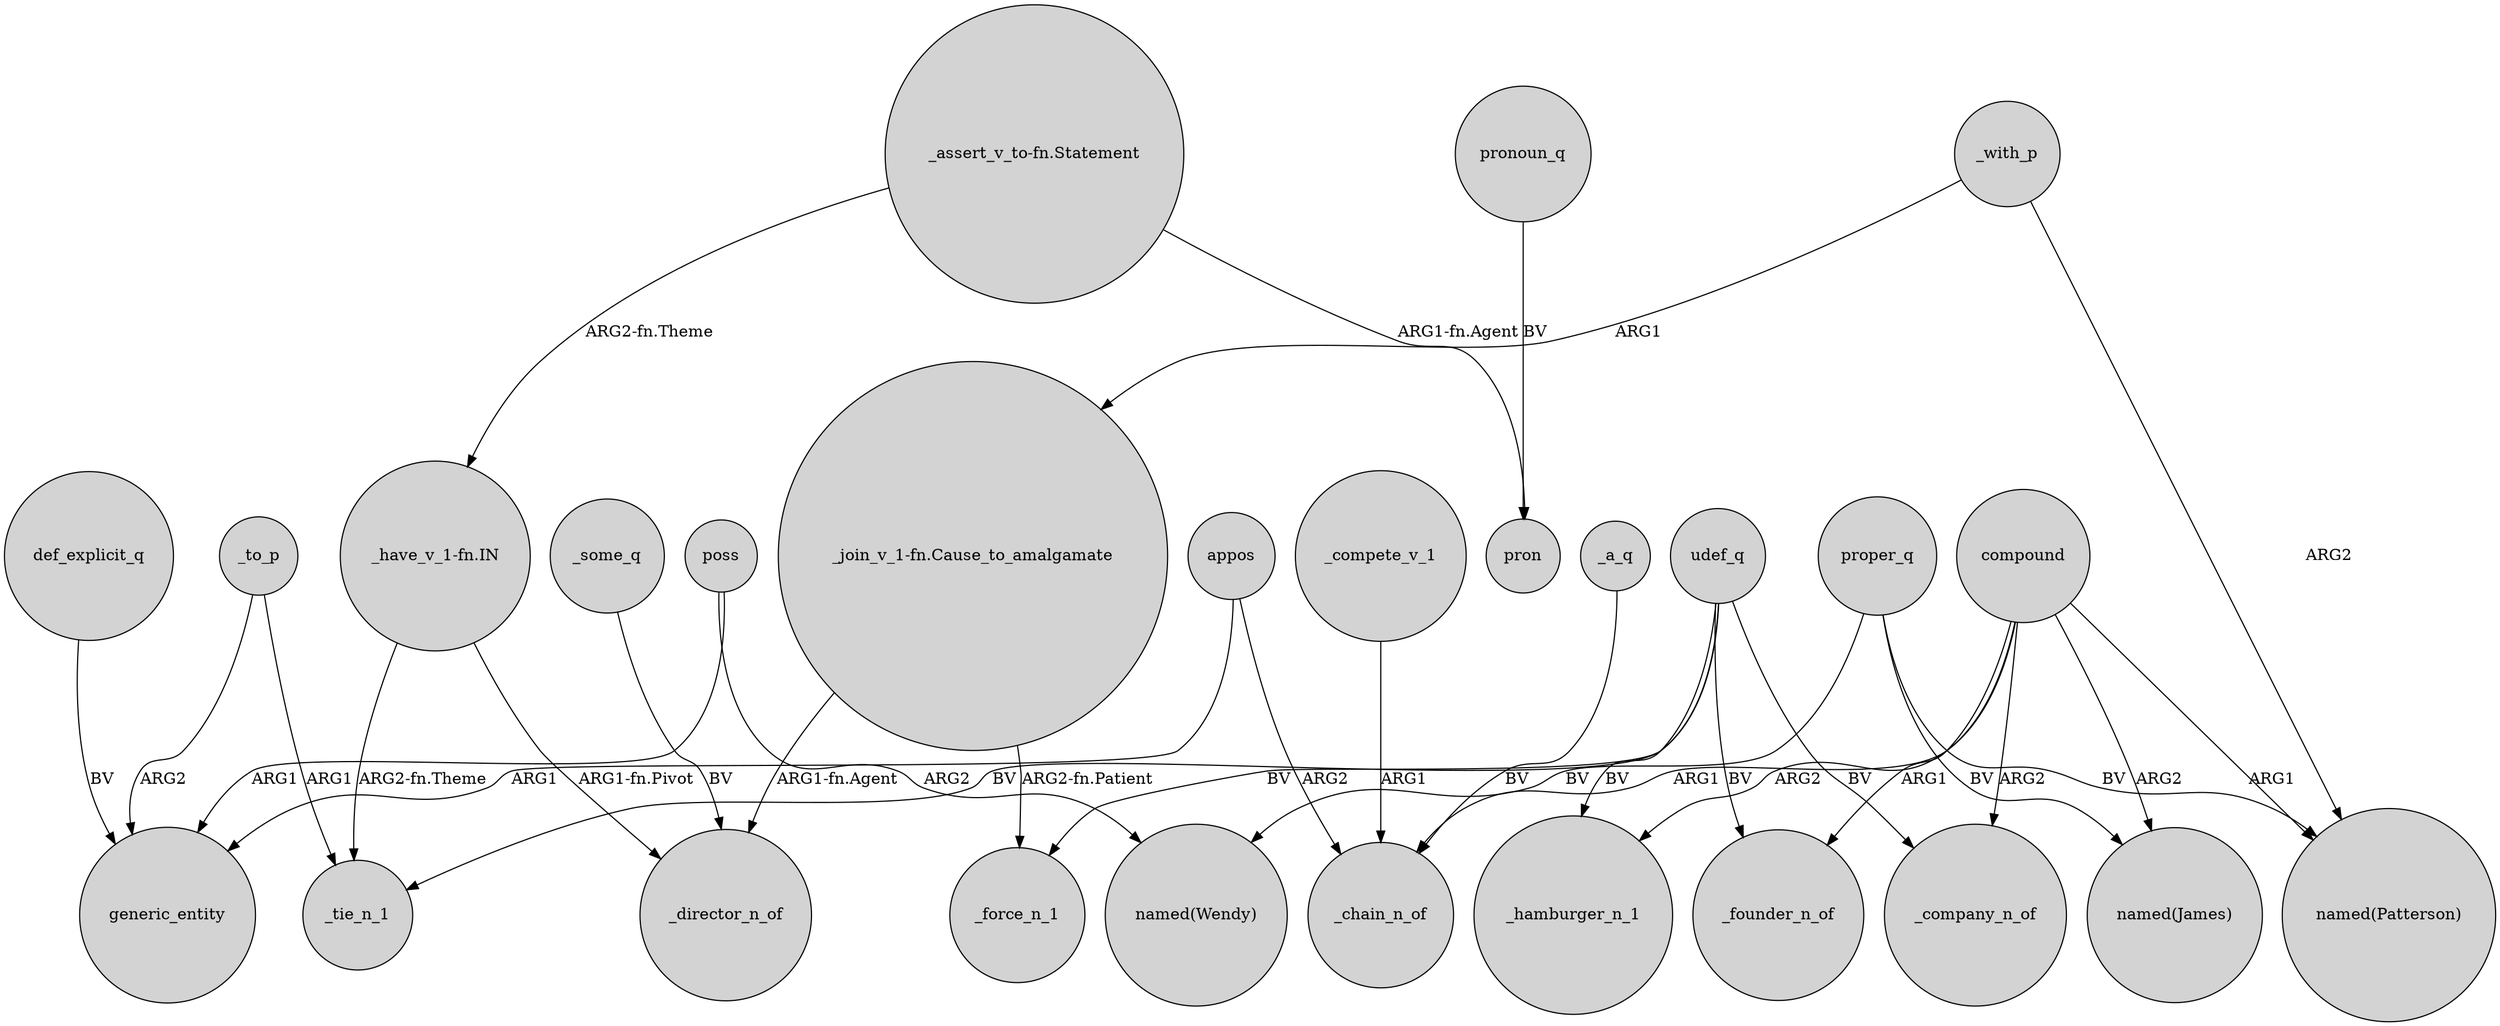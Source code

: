 digraph {
	node [shape=circle style=filled]
	poss -> generic_entity [label=ARG1]
	udef_q -> _force_n_1 [label=BV]
	_a_q -> _chain_n_of [label=BV]
	"_have_v_1-fn.IN" -> _tie_n_1 [label="ARG2-fn.Theme"]
	"_join_v_1-fn.Cause_to_amalgamate" -> _force_n_1 [label="ARG2-fn.Patient"]
	udef_q -> _tie_n_1 [label=BV]
	"_have_v_1-fn.IN" -> _director_n_of [label="ARG1-fn.Pivot"]
	compound -> "named(James)" [label=ARG2]
	_to_p -> _tie_n_1 [label=ARG1]
	compound -> _chain_n_of [label=ARG1]
	def_explicit_q -> generic_entity [label=BV]
	_some_q -> _director_n_of [label=BV]
	udef_q -> _founder_n_of [label=BV]
	compound -> _company_n_of [label=ARG2]
	"_join_v_1-fn.Cause_to_amalgamate" -> _director_n_of [label="ARG1-fn.Agent"]
	_to_p -> generic_entity [label=ARG2]
	appos -> generic_entity [label=ARG1]
	pronoun_q -> pron [label=BV]
	_with_p -> "named(Patterson)" [label=ARG2]
	poss -> "named(Wendy)" [label=ARG2]
	"_assert_v_to-fn.Statement" -> "_have_v_1-fn.IN" [label="ARG2-fn.Theme"]
	"_assert_v_to-fn.Statement" -> pron [label="ARG1-fn.Agent"]
	_compete_v_1 -> _chain_n_of [label=ARG1]
	proper_q -> "named(James)" [label=BV]
	proper_q -> "named(Patterson)" [label=BV]
	appos -> _chain_n_of [label=ARG2]
	_with_p -> "_join_v_1-fn.Cause_to_amalgamate" [label=ARG1]
	compound -> "named(Patterson)" [label=ARG1]
	udef_q -> _hamburger_n_1 [label=BV]
	proper_q -> "named(Wendy)" [label=BV]
	udef_q -> _company_n_of [label=BV]
	compound -> _hamburger_n_1 [label=ARG2]
	compound -> _founder_n_of [label=ARG1]
}
